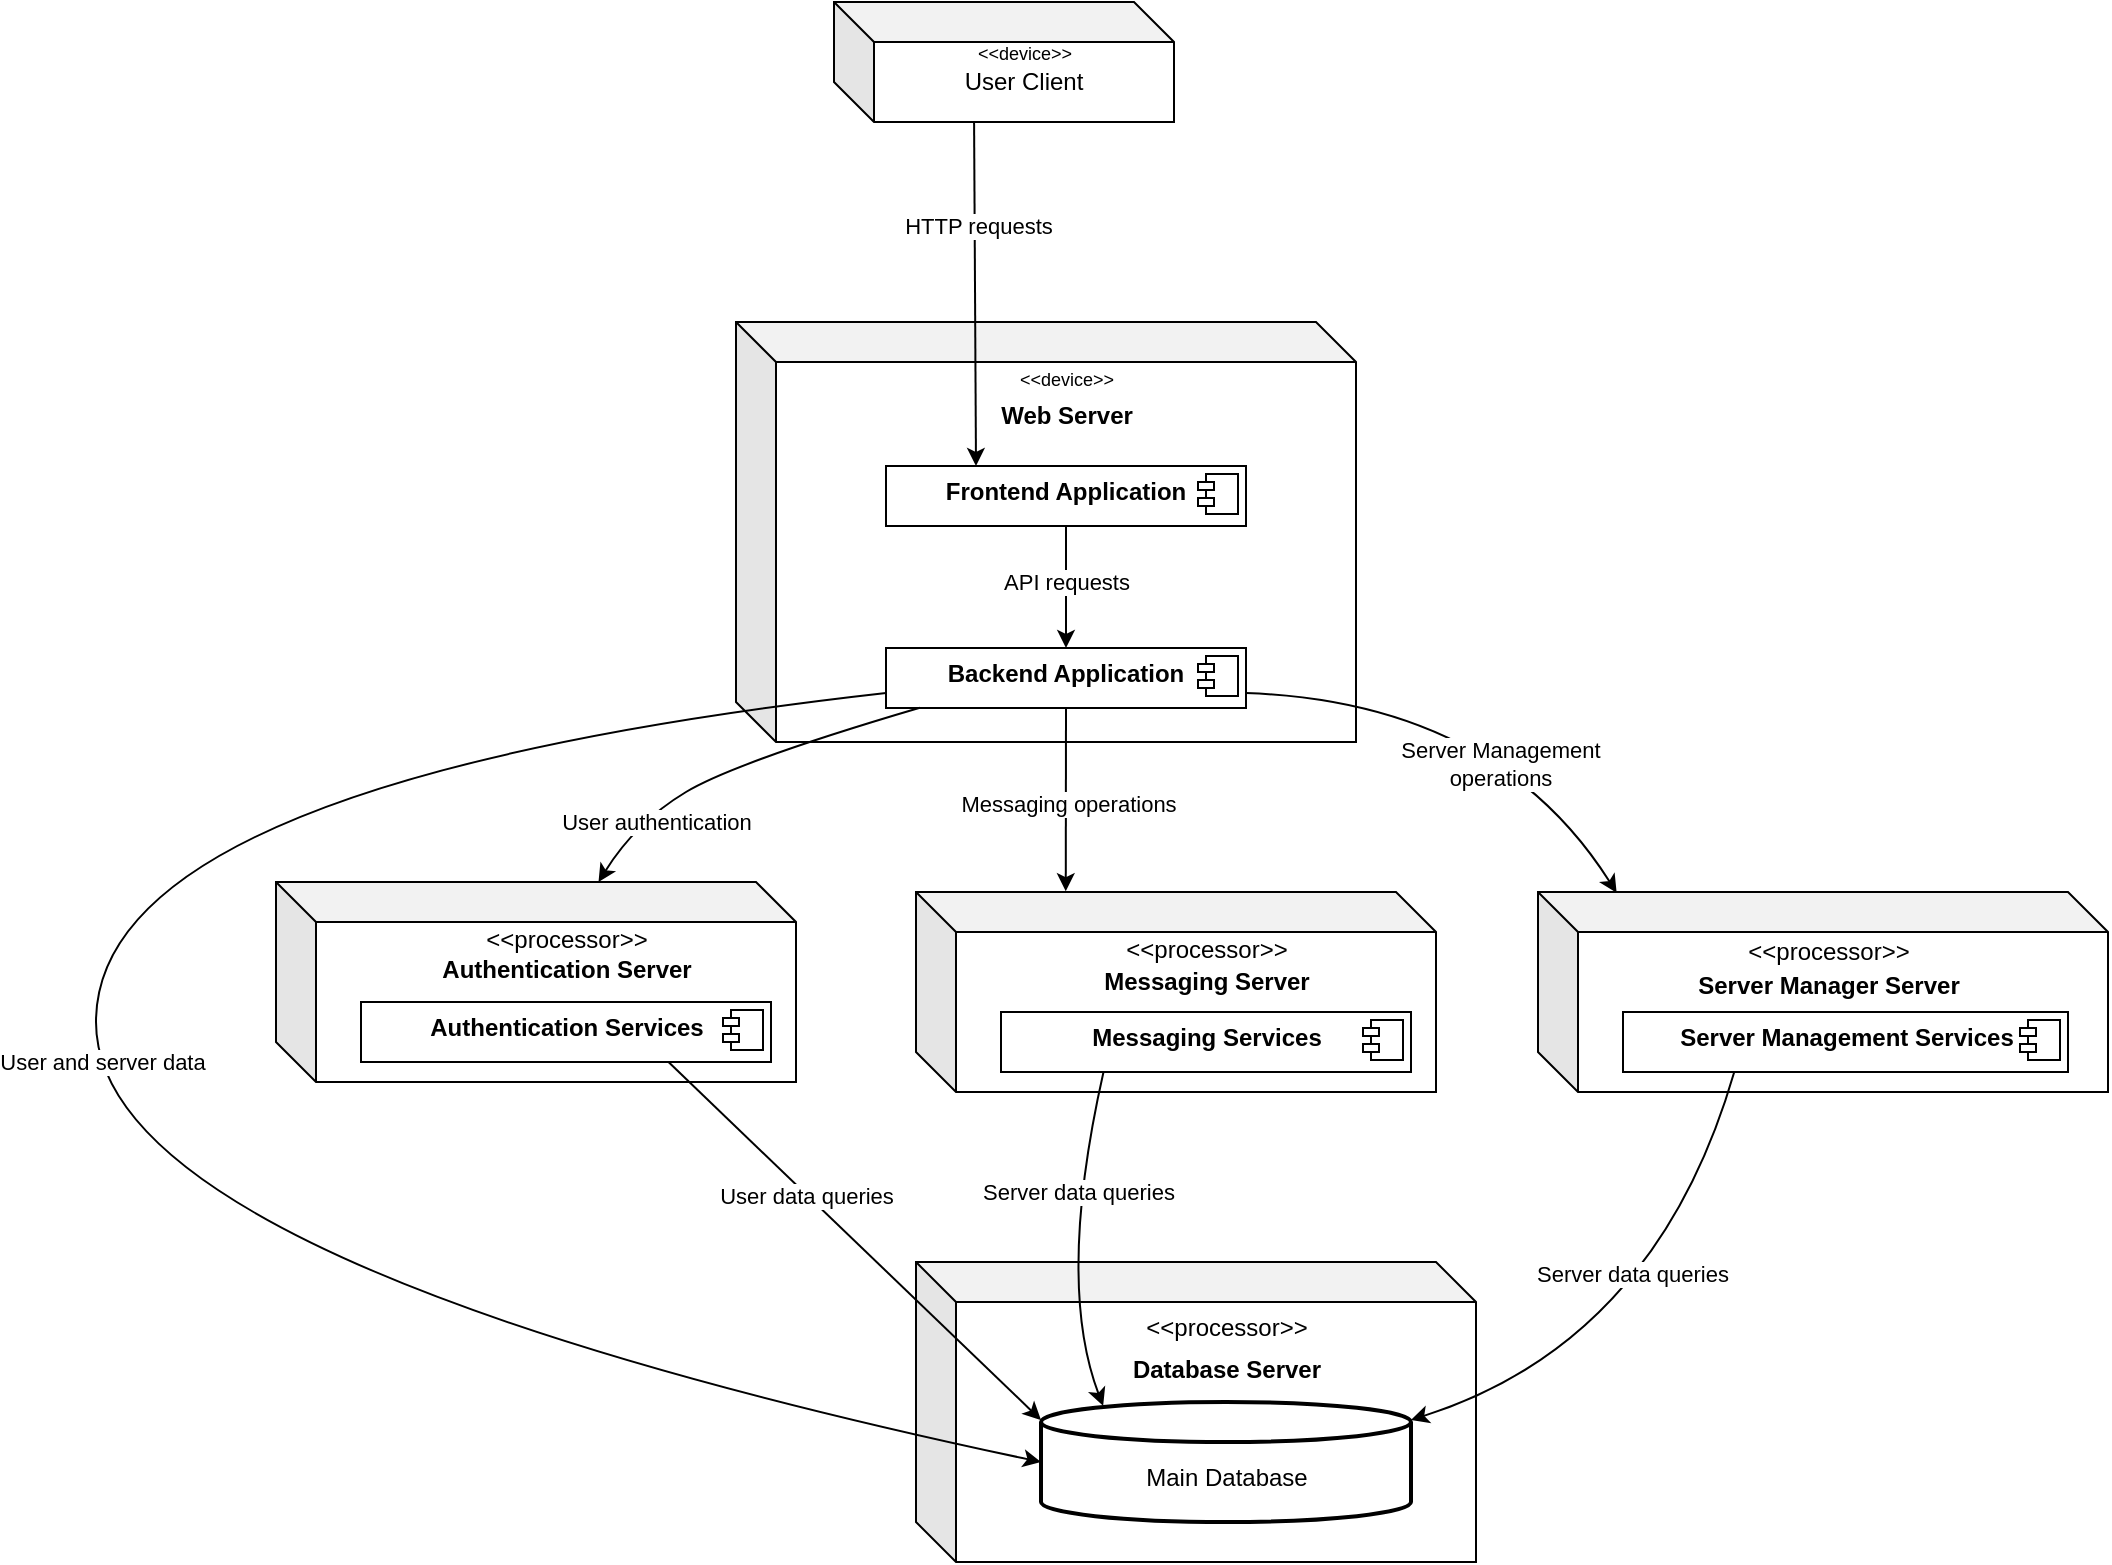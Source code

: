 <mxfile version="24.2.3" type="github">
  <diagram name="Page-1" id="7GjyKombugUrdLAPZWnC">
    <mxGraphModel dx="1932" dy="549" grid="1" gridSize="10" guides="1" tooltips="1" connect="1" arrows="1" fold="1" page="1" pageScale="1" pageWidth="827" pageHeight="1169" math="0" shadow="0">
      <root>
        <mxCell id="0" />
        <mxCell id="1" parent="0" />
        <mxCell id="vF8SnpDKUyDqhvCgtFhL-1" value="User Client" style="shape=cube;whiteSpace=wrap;html=1;boundedLbl=1;backgroundOutline=1;darkOpacity=0.05;darkOpacity2=0.1;" parent="1" vertex="1">
          <mxGeometry x="319" y="40" width="170" height="60" as="geometry" />
        </mxCell>
        <mxCell id="vF8SnpDKUyDqhvCgtFhL-2" value="" style="shape=cube;whiteSpace=wrap;html=1;boundedLbl=1;backgroundOutline=1;darkOpacity=0.05;darkOpacity2=0.1;" parent="1" vertex="1">
          <mxGeometry x="270" y="200" width="310" height="210" as="geometry" />
        </mxCell>
        <mxCell id="vF8SnpDKUyDqhvCgtFhL-12" style="edgeStyle=orthogonalEdgeStyle;rounded=0;orthogonalLoop=1;jettySize=auto;html=1;exitX=0.5;exitY=1;exitDx=0;exitDy=0;entryX=0.5;entryY=0;entryDx=0;entryDy=0;" parent="1" source="vF8SnpDKUyDqhvCgtFhL-3" target="vF8SnpDKUyDqhvCgtFhL-5" edge="1">
          <mxGeometry relative="1" as="geometry" />
        </mxCell>
        <mxCell id="vF8SnpDKUyDqhvCgtFhL-13" value="API requests" style="edgeLabel;html=1;align=center;verticalAlign=middle;resizable=0;points=[];" parent="vF8SnpDKUyDqhvCgtFhL-12" vertex="1" connectable="0">
          <mxGeometry x="-0.076" relative="1" as="geometry">
            <mxPoint as="offset" />
          </mxGeometry>
        </mxCell>
        <mxCell id="vF8SnpDKUyDqhvCgtFhL-3" value="&lt;p style=&quot;margin:0px;margin-top:6px;text-align:center;&quot;&gt;&lt;b&gt;Frontend Application&lt;/b&gt;&lt;/p&gt;" style="align=left;overflow=fill;html=1;dropTarget=0;whiteSpace=wrap;" parent="1" vertex="1">
          <mxGeometry x="345" y="272" width="180" height="30" as="geometry" />
        </mxCell>
        <mxCell id="vF8SnpDKUyDqhvCgtFhL-4" value="" style="shape=component;jettyWidth=8;jettyHeight=4;" parent="vF8SnpDKUyDqhvCgtFhL-3" vertex="1">
          <mxGeometry x="1" width="20" height="20" relative="1" as="geometry">
            <mxPoint x="-24" y="4" as="offset" />
          </mxGeometry>
        </mxCell>
        <mxCell id="vF8SnpDKUyDqhvCgtFhL-5" value="&lt;p style=&quot;margin:0px;margin-top:6px;text-align:center;&quot;&gt;&lt;b&gt;Backend Application&lt;/b&gt;&lt;/p&gt;" style="align=left;overflow=fill;html=1;dropTarget=0;whiteSpace=wrap;" parent="1" vertex="1">
          <mxGeometry x="345" y="363" width="180" height="30" as="geometry" />
        </mxCell>
        <mxCell id="vF8SnpDKUyDqhvCgtFhL-6" value="" style="shape=component;jettyWidth=8;jettyHeight=4;" parent="vF8SnpDKUyDqhvCgtFhL-5" vertex="1">
          <mxGeometry x="1" width="20" height="20" relative="1" as="geometry">
            <mxPoint x="-24" y="4" as="offset" />
          </mxGeometry>
        </mxCell>
        <mxCell id="vF8SnpDKUyDqhvCgtFhL-8" value="Web Server" style="text;align=center;fontStyle=1;verticalAlign=middle;spacingLeft=3;spacingRight=3;strokeColor=none;rotatable=0;points=[[0,0.5],[1,0.5]];portConstraint=eastwest;html=1;" parent="1" vertex="1">
          <mxGeometry x="395" y="234" width="80" height="26" as="geometry" />
        </mxCell>
        <mxCell id="vF8SnpDKUyDqhvCgtFhL-10" value="" style="endArrow=classic;html=1;rounded=0;exitX=0.412;exitY=1;exitDx=0;exitDy=0;exitPerimeter=0;entryX=0.25;entryY=0;entryDx=0;entryDy=0;" parent="1" source="vF8SnpDKUyDqhvCgtFhL-1" target="vF8SnpDKUyDqhvCgtFhL-3" edge="1">
          <mxGeometry width="50" height="50" relative="1" as="geometry">
            <mxPoint x="390" y="300" as="sourcePoint" />
            <mxPoint x="440" y="250" as="targetPoint" />
          </mxGeometry>
        </mxCell>
        <mxCell id="vF8SnpDKUyDqhvCgtFhL-11" value="HTTP requests" style="edgeLabel;html=1;align=center;verticalAlign=middle;resizable=0;points=[];" parent="vF8SnpDKUyDqhvCgtFhL-10" vertex="1" connectable="0">
          <mxGeometry x="-0.401" y="1" relative="1" as="geometry">
            <mxPoint as="offset" />
          </mxGeometry>
        </mxCell>
        <mxCell id="vF8SnpDKUyDqhvCgtFhL-30" value="" style="group" parent="1" vertex="1" connectable="0">
          <mxGeometry x="40" y="480" width="260" height="100" as="geometry" />
        </mxCell>
        <mxCell id="vF8SnpDKUyDqhvCgtFhL-14" value="" style="shape=cube;whiteSpace=wrap;html=1;boundedLbl=1;backgroundOutline=1;darkOpacity=0.05;darkOpacity2=0.1;" parent="vF8SnpDKUyDqhvCgtFhL-30" vertex="1">
          <mxGeometry width="260" height="100" as="geometry" />
        </mxCell>
        <mxCell id="vF8SnpDKUyDqhvCgtFhL-15" value="Authentication Server" style="text;align=center;fontStyle=1;verticalAlign=middle;spacingLeft=3;spacingRight=3;strokeColor=none;rotatable=0;points=[[0,0.5],[1,0.5]];portConstraint=eastwest;html=1;" parent="vF8SnpDKUyDqhvCgtFhL-30" vertex="1">
          <mxGeometry x="105" y="31" width="80" height="26" as="geometry" />
        </mxCell>
        <mxCell id="vF8SnpDKUyDqhvCgtFhL-16" value="&lt;p style=&quot;text-align: center; margin: 6px 0px 0px;&quot;&gt;&lt;span style=&quot;font-weight: 700; text-wrap: nowrap;&quot;&gt;Authentication Services&lt;/span&gt;&lt;br&gt;&lt;/p&gt;" style="align=left;overflow=fill;html=1;dropTarget=0;whiteSpace=wrap;" parent="vF8SnpDKUyDqhvCgtFhL-30" vertex="1">
          <mxGeometry x="42.5" y="60" width="205" height="30" as="geometry" />
        </mxCell>
        <mxCell id="vF8SnpDKUyDqhvCgtFhL-17" value="" style="shape=component;jettyWidth=8;jettyHeight=4;" parent="vF8SnpDKUyDqhvCgtFhL-16" vertex="1">
          <mxGeometry x="1" width="20" height="20" relative="1" as="geometry">
            <mxPoint x="-24" y="4" as="offset" />
          </mxGeometry>
        </mxCell>
        <mxCell id="e3466t8m0xFrl2igbQEA-5" value="&amp;lt;&amp;lt;processor&amp;gt;&amp;gt;" style="text;html=1;align=center;verticalAlign=middle;resizable=0;points=[];autosize=1;strokeColor=none;fillColor=none;" vertex="1" parent="vF8SnpDKUyDqhvCgtFhL-30">
          <mxGeometry x="95" y="14" width="100" height="30" as="geometry" />
        </mxCell>
        <mxCell id="vF8SnpDKUyDqhvCgtFhL-31" value="" style="group" parent="1" vertex="1" connectable="0">
          <mxGeometry x="360" y="485" width="260" height="100" as="geometry" />
        </mxCell>
        <mxCell id="vF8SnpDKUyDqhvCgtFhL-18" value="" style="shape=cube;whiteSpace=wrap;html=1;boundedLbl=1;backgroundOutline=1;darkOpacity=0.05;darkOpacity2=0.1;" parent="vF8SnpDKUyDqhvCgtFhL-31" vertex="1">
          <mxGeometry width="260" height="100" as="geometry" />
        </mxCell>
        <mxCell id="vF8SnpDKUyDqhvCgtFhL-19" value="Messaging Server" style="text;align=center;fontStyle=1;verticalAlign=middle;spacingLeft=3;spacingRight=3;strokeColor=none;rotatable=0;points=[[0,0.5],[1,0.5]];portConstraint=eastwest;html=1;" parent="vF8SnpDKUyDqhvCgtFhL-31" vertex="1">
          <mxGeometry x="105" y="32" width="80" height="26" as="geometry" />
        </mxCell>
        <mxCell id="vF8SnpDKUyDqhvCgtFhL-20" value="&lt;p style=&quot;text-align: center; margin: 6px 0px 0px;&quot;&gt;&lt;span style=&quot;font-weight: 700; text-wrap: nowrap; background-color: initial;&quot;&gt;Messaging &lt;/span&gt;&lt;span style=&quot;font-weight: 700; text-wrap: nowrap;&quot;&gt;Services&lt;/span&gt;&lt;br&gt;&lt;/p&gt;" style="align=left;overflow=fill;html=1;dropTarget=0;whiteSpace=wrap;" parent="vF8SnpDKUyDqhvCgtFhL-31" vertex="1">
          <mxGeometry x="42.5" y="60" width="205" height="30" as="geometry" />
        </mxCell>
        <mxCell id="vF8SnpDKUyDqhvCgtFhL-21" value="" style="shape=component;jettyWidth=8;jettyHeight=4;" parent="vF8SnpDKUyDqhvCgtFhL-20" vertex="1">
          <mxGeometry x="1" width="20" height="20" relative="1" as="geometry">
            <mxPoint x="-24" y="4" as="offset" />
          </mxGeometry>
        </mxCell>
        <mxCell id="e3466t8m0xFrl2igbQEA-6" value="&amp;lt;&amp;lt;processor&amp;gt;&amp;gt;" style="text;html=1;align=center;verticalAlign=middle;resizable=0;points=[];autosize=1;strokeColor=none;fillColor=none;" vertex="1" parent="vF8SnpDKUyDqhvCgtFhL-31">
          <mxGeometry x="95" y="14" width="100" height="30" as="geometry" />
        </mxCell>
        <mxCell id="vF8SnpDKUyDqhvCgtFhL-32" value="" style="group" parent="1" vertex="1" connectable="0">
          <mxGeometry x="671" y="485" width="285" height="100" as="geometry" />
        </mxCell>
        <mxCell id="vF8SnpDKUyDqhvCgtFhL-26" value="" style="shape=cube;whiteSpace=wrap;html=1;boundedLbl=1;backgroundOutline=1;darkOpacity=0.05;darkOpacity2=0.1;" parent="vF8SnpDKUyDqhvCgtFhL-32" vertex="1">
          <mxGeometry width="285" height="100" as="geometry" />
        </mxCell>
        <mxCell id="vF8SnpDKUyDqhvCgtFhL-27" value="Server Manager Server" style="text;align=center;fontStyle=1;verticalAlign=middle;spacingLeft=3;spacingRight=3;strokeColor=none;rotatable=0;points=[[0,0.5],[1,0.5]];portConstraint=eastwest;html=1;" parent="vF8SnpDKUyDqhvCgtFhL-32" vertex="1">
          <mxGeometry x="105" y="34" width="80" height="26" as="geometry" />
        </mxCell>
        <mxCell id="vF8SnpDKUyDqhvCgtFhL-28" value="&lt;p style=&quot;text-align: center; margin: 6px 0px 0px;&quot;&gt;&lt;span style=&quot;font-weight: 700; text-wrap: nowrap;&quot;&gt;Server Management Services&lt;/span&gt;&lt;br&gt;&lt;/p&gt;" style="align=left;overflow=fill;html=1;dropTarget=0;whiteSpace=wrap;" parent="vF8SnpDKUyDqhvCgtFhL-32" vertex="1">
          <mxGeometry x="42.5" y="60" width="222.5" height="30" as="geometry" />
        </mxCell>
        <mxCell id="vF8SnpDKUyDqhvCgtFhL-29" value="" style="shape=component;jettyWidth=8;jettyHeight=4;" parent="vF8SnpDKUyDqhvCgtFhL-28" vertex="1">
          <mxGeometry x="1" width="20" height="20" relative="1" as="geometry">
            <mxPoint x="-24" y="4" as="offset" />
          </mxGeometry>
        </mxCell>
        <mxCell id="e3466t8m0xFrl2igbQEA-7" value="&amp;lt;&amp;lt;processor&amp;gt;&amp;gt;" style="text;html=1;align=center;verticalAlign=middle;resizable=0;points=[];autosize=1;strokeColor=none;fillColor=none;" vertex="1" parent="vF8SnpDKUyDqhvCgtFhL-32">
          <mxGeometry x="95" y="15" width="100" height="30" as="geometry" />
        </mxCell>
        <mxCell id="vF8SnpDKUyDqhvCgtFhL-33" value="" style="shape=cube;whiteSpace=wrap;html=1;boundedLbl=1;backgroundOutline=1;darkOpacity=0.05;darkOpacity2=0.1;" parent="1" vertex="1">
          <mxGeometry x="360" y="670" width="280" height="150" as="geometry" />
        </mxCell>
        <mxCell id="vF8SnpDKUyDqhvCgtFhL-34" value="Database Server" style="text;align=center;fontStyle=1;verticalAlign=middle;spacingLeft=3;spacingRight=3;strokeColor=none;rotatable=0;points=[[0,0.5],[1,0.5]];portConstraint=eastwest;html=1;" parent="1" vertex="1">
          <mxGeometry x="475" y="711" width="80" height="26" as="geometry" />
        </mxCell>
        <mxCell id="vF8SnpDKUyDqhvCgtFhL-35" value="&lt;div&gt;&lt;br&gt;&lt;/div&gt;&lt;div&gt;Main Database&lt;/div&gt;" style="strokeWidth=2;html=1;shape=mxgraph.flowchart.database;whiteSpace=wrap;" parent="1" vertex="1">
          <mxGeometry x="422.5" y="740" width="185" height="60" as="geometry" />
        </mxCell>
        <mxCell id="vF8SnpDKUyDqhvCgtFhL-36" value="" style="curved=1;endArrow=classic;html=1;rounded=0;exitX=0;exitY=0.75;exitDx=0;exitDy=0;entryX=0;entryY=0.5;entryDx=0;entryDy=0;entryPerimeter=0;" parent="1" source="vF8SnpDKUyDqhvCgtFhL-5" target="vF8SnpDKUyDqhvCgtFhL-35" edge="1">
          <mxGeometry width="50" height="50" relative="1" as="geometry">
            <mxPoint x="560" y="610" as="sourcePoint" />
            <mxPoint x="610" y="560" as="targetPoint" />
            <Array as="points">
              <mxPoint x="-50" y="430" />
              <mxPoint x="-50" y="670" />
            </Array>
          </mxGeometry>
        </mxCell>
        <mxCell id="vF8SnpDKUyDqhvCgtFhL-39" value="User and server data" style="edgeLabel;html=1;align=center;verticalAlign=middle;resizable=0;points=[];" parent="vF8SnpDKUyDqhvCgtFhL-36" vertex="1" connectable="0">
          <mxGeometry x="-0.04" y="3" relative="1" as="geometry">
            <mxPoint y="-1" as="offset" />
          </mxGeometry>
        </mxCell>
        <mxCell id="vF8SnpDKUyDqhvCgtFhL-37" value="" style="curved=1;endArrow=classic;html=1;rounded=0;exitX=0.094;exitY=0.997;exitDx=0;exitDy=0;exitPerimeter=0;" parent="1" source="vF8SnpDKUyDqhvCgtFhL-5" target="vF8SnpDKUyDqhvCgtFhL-14" edge="1">
          <mxGeometry width="50" height="50" relative="1" as="geometry">
            <mxPoint x="560" y="610" as="sourcePoint" />
            <mxPoint x="330" y="610" as="targetPoint" />
            <Array as="points">
              <mxPoint x="270" y="420" />
              <mxPoint x="220" y="450" />
            </Array>
          </mxGeometry>
        </mxCell>
        <mxCell id="vF8SnpDKUyDqhvCgtFhL-38" value="User authentication" style="edgeLabel;html=1;align=center;verticalAlign=middle;resizable=0;points=[];" parent="vF8SnpDKUyDqhvCgtFhL-37" vertex="1" connectable="0">
          <mxGeometry x="0.542" y="5" relative="1" as="geometry">
            <mxPoint as="offset" />
          </mxGeometry>
        </mxCell>
        <mxCell id="vF8SnpDKUyDqhvCgtFhL-41" value="" style="endArrow=classic;html=1;rounded=0;exitX=0.5;exitY=1;exitDx=0;exitDy=0;entryX=0.288;entryY=-0.004;entryDx=0;entryDy=0;entryPerimeter=0;" parent="1" source="vF8SnpDKUyDqhvCgtFhL-5" target="vF8SnpDKUyDqhvCgtFhL-18" edge="1">
          <mxGeometry width="50" height="50" relative="1" as="geometry">
            <mxPoint x="410" y="520" as="sourcePoint" />
            <mxPoint x="460" y="470" as="targetPoint" />
          </mxGeometry>
        </mxCell>
        <mxCell id="vF8SnpDKUyDqhvCgtFhL-42" value="Messaging operations" style="edgeLabel;html=1;align=center;verticalAlign=middle;resizable=0;points=[];" parent="vF8SnpDKUyDqhvCgtFhL-41" vertex="1" connectable="0">
          <mxGeometry x="0.045" y="1" relative="1" as="geometry">
            <mxPoint as="offset" />
          </mxGeometry>
        </mxCell>
        <mxCell id="vF8SnpDKUyDqhvCgtFhL-43" value="" style="curved=1;endArrow=classic;html=1;rounded=0;exitX=1;exitY=0.75;exitDx=0;exitDy=0;entryX=0.138;entryY=0.004;entryDx=0;entryDy=0;entryPerimeter=0;" parent="1" source="vF8SnpDKUyDqhvCgtFhL-5" target="vF8SnpDKUyDqhvCgtFhL-26" edge="1">
          <mxGeometry width="50" height="50" relative="1" as="geometry">
            <mxPoint x="600" y="450" as="sourcePoint" />
            <mxPoint x="740" y="480" as="targetPoint" />
            <Array as="points">
              <mxPoint x="650" y="390" />
            </Array>
          </mxGeometry>
        </mxCell>
        <mxCell id="vF8SnpDKUyDqhvCgtFhL-44" value="Server Management&lt;div&gt;operations&lt;/div&gt;" style="edgeLabel;html=1;align=center;verticalAlign=middle;resizable=0;points=[];" parent="vF8SnpDKUyDqhvCgtFhL-43" vertex="1" connectable="0">
          <mxGeometry x="0.17" y="-20" relative="1" as="geometry">
            <mxPoint x="11" y="8" as="offset" />
          </mxGeometry>
        </mxCell>
        <mxCell id="vF8SnpDKUyDqhvCgtFhL-46" value="" style="endArrow=classic;html=1;rounded=0;exitX=0.75;exitY=1;exitDx=0;exitDy=0;entryX=0;entryY=0.15;entryDx=0;entryDy=0;entryPerimeter=0;" parent="1" source="vF8SnpDKUyDqhvCgtFhL-16" target="vF8SnpDKUyDqhvCgtFhL-35" edge="1">
          <mxGeometry width="50" height="50" relative="1" as="geometry">
            <mxPoint x="500" y="530" as="sourcePoint" />
            <mxPoint x="550" y="480" as="targetPoint" />
          </mxGeometry>
        </mxCell>
        <mxCell id="vF8SnpDKUyDqhvCgtFhL-47" value="User data queries" style="edgeLabel;html=1;align=center;verticalAlign=middle;resizable=0;points=[];" parent="vF8SnpDKUyDqhvCgtFhL-46" vertex="1" connectable="0">
          <mxGeometry x="-0.261" y="-1" relative="1" as="geometry">
            <mxPoint as="offset" />
          </mxGeometry>
        </mxCell>
        <mxCell id="vF8SnpDKUyDqhvCgtFhL-49" value="" style="curved=1;endArrow=classic;html=1;rounded=0;exitX=0.25;exitY=1;exitDx=0;exitDy=0;entryX=0.168;entryY=0.033;entryDx=0;entryDy=0;entryPerimeter=0;" parent="1" source="vF8SnpDKUyDqhvCgtFhL-20" target="vF8SnpDKUyDqhvCgtFhL-35" edge="1">
          <mxGeometry width="50" height="50" relative="1" as="geometry">
            <mxPoint x="500" y="530" as="sourcePoint" />
            <mxPoint x="550" y="480" as="targetPoint" />
            <Array as="points">
              <mxPoint x="430" y="680" />
            </Array>
          </mxGeometry>
        </mxCell>
        <mxCell id="vF8SnpDKUyDqhvCgtFhL-50" value="Server data queries" style="edgeLabel;html=1;align=center;verticalAlign=middle;resizable=0;points=[];" parent="vF8SnpDKUyDqhvCgtFhL-49" vertex="1" connectable="0">
          <mxGeometry x="-0.291" y="1" relative="1" as="geometry">
            <mxPoint as="offset" />
          </mxGeometry>
        </mxCell>
        <mxCell id="vF8SnpDKUyDqhvCgtFhL-51" value="" style="curved=1;endArrow=classic;html=1;rounded=0;entryX=1;entryY=0.15;entryDx=0;entryDy=0;entryPerimeter=0;exitX=0.25;exitY=1;exitDx=0;exitDy=0;" parent="1" source="vF8SnpDKUyDqhvCgtFhL-28" target="vF8SnpDKUyDqhvCgtFhL-35" edge="1">
          <mxGeometry width="50" height="50" relative="1" as="geometry">
            <mxPoint x="760" y="610" as="sourcePoint" />
            <mxPoint x="550" y="480" as="targetPoint" />
            <Array as="points">
              <mxPoint x="730" y="710" />
            </Array>
          </mxGeometry>
        </mxCell>
        <mxCell id="vF8SnpDKUyDqhvCgtFhL-52" value="Server data queries" style="edgeLabel;html=1;align=center;verticalAlign=middle;resizable=0;points=[];" parent="vF8SnpDKUyDqhvCgtFhL-51" vertex="1" connectable="0">
          <mxGeometry x="-0.178" y="-21" relative="1" as="geometry">
            <mxPoint as="offset" />
          </mxGeometry>
        </mxCell>
        <mxCell id="e3466t8m0xFrl2igbQEA-1" value="&lt;font style=&quot;font-size: 9px;&quot;&gt;&amp;lt;&amp;lt;device&amp;gt;&amp;gt;&lt;/font&gt;" style="text;html=1;align=center;verticalAlign=middle;resizable=0;points=[];autosize=1;strokeColor=none;fillColor=none;" vertex="1" parent="1">
          <mxGeometry x="379" y="50" width="70" height="30" as="geometry" />
        </mxCell>
        <mxCell id="e3466t8m0xFrl2igbQEA-2" value="&lt;font style=&quot;font-size: 9px;&quot;&gt;&amp;lt;&amp;lt;device&amp;gt;&amp;gt;&lt;/font&gt;" style="text;html=1;align=center;verticalAlign=middle;resizable=0;points=[];autosize=1;strokeColor=none;fillColor=none;" vertex="1" parent="1">
          <mxGeometry x="400" y="213" width="70" height="30" as="geometry" />
        </mxCell>
        <mxCell id="e3466t8m0xFrl2igbQEA-8" value="&amp;lt;&amp;lt;processor&amp;gt;&amp;gt;" style="text;html=1;align=center;verticalAlign=middle;resizable=0;points=[];autosize=1;strokeColor=none;fillColor=none;" vertex="1" parent="1">
          <mxGeometry x="465" y="688" width="100" height="30" as="geometry" />
        </mxCell>
      </root>
    </mxGraphModel>
  </diagram>
</mxfile>
